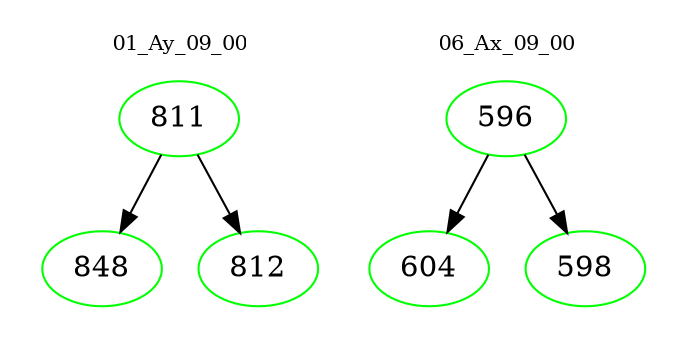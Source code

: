 digraph{
subgraph cluster_0 {
color = white
label = "01_Ay_09_00";
fontsize=10;
T0_811 [label="811", color="green"]
T0_811 -> T0_848 [color="black"]
T0_848 [label="848", color="green"]
T0_811 -> T0_812 [color="black"]
T0_812 [label="812", color="green"]
}
subgraph cluster_1 {
color = white
label = "06_Ax_09_00";
fontsize=10;
T1_596 [label="596", color="green"]
T1_596 -> T1_604 [color="black"]
T1_604 [label="604", color="green"]
T1_596 -> T1_598 [color="black"]
T1_598 [label="598", color="green"]
}
}
